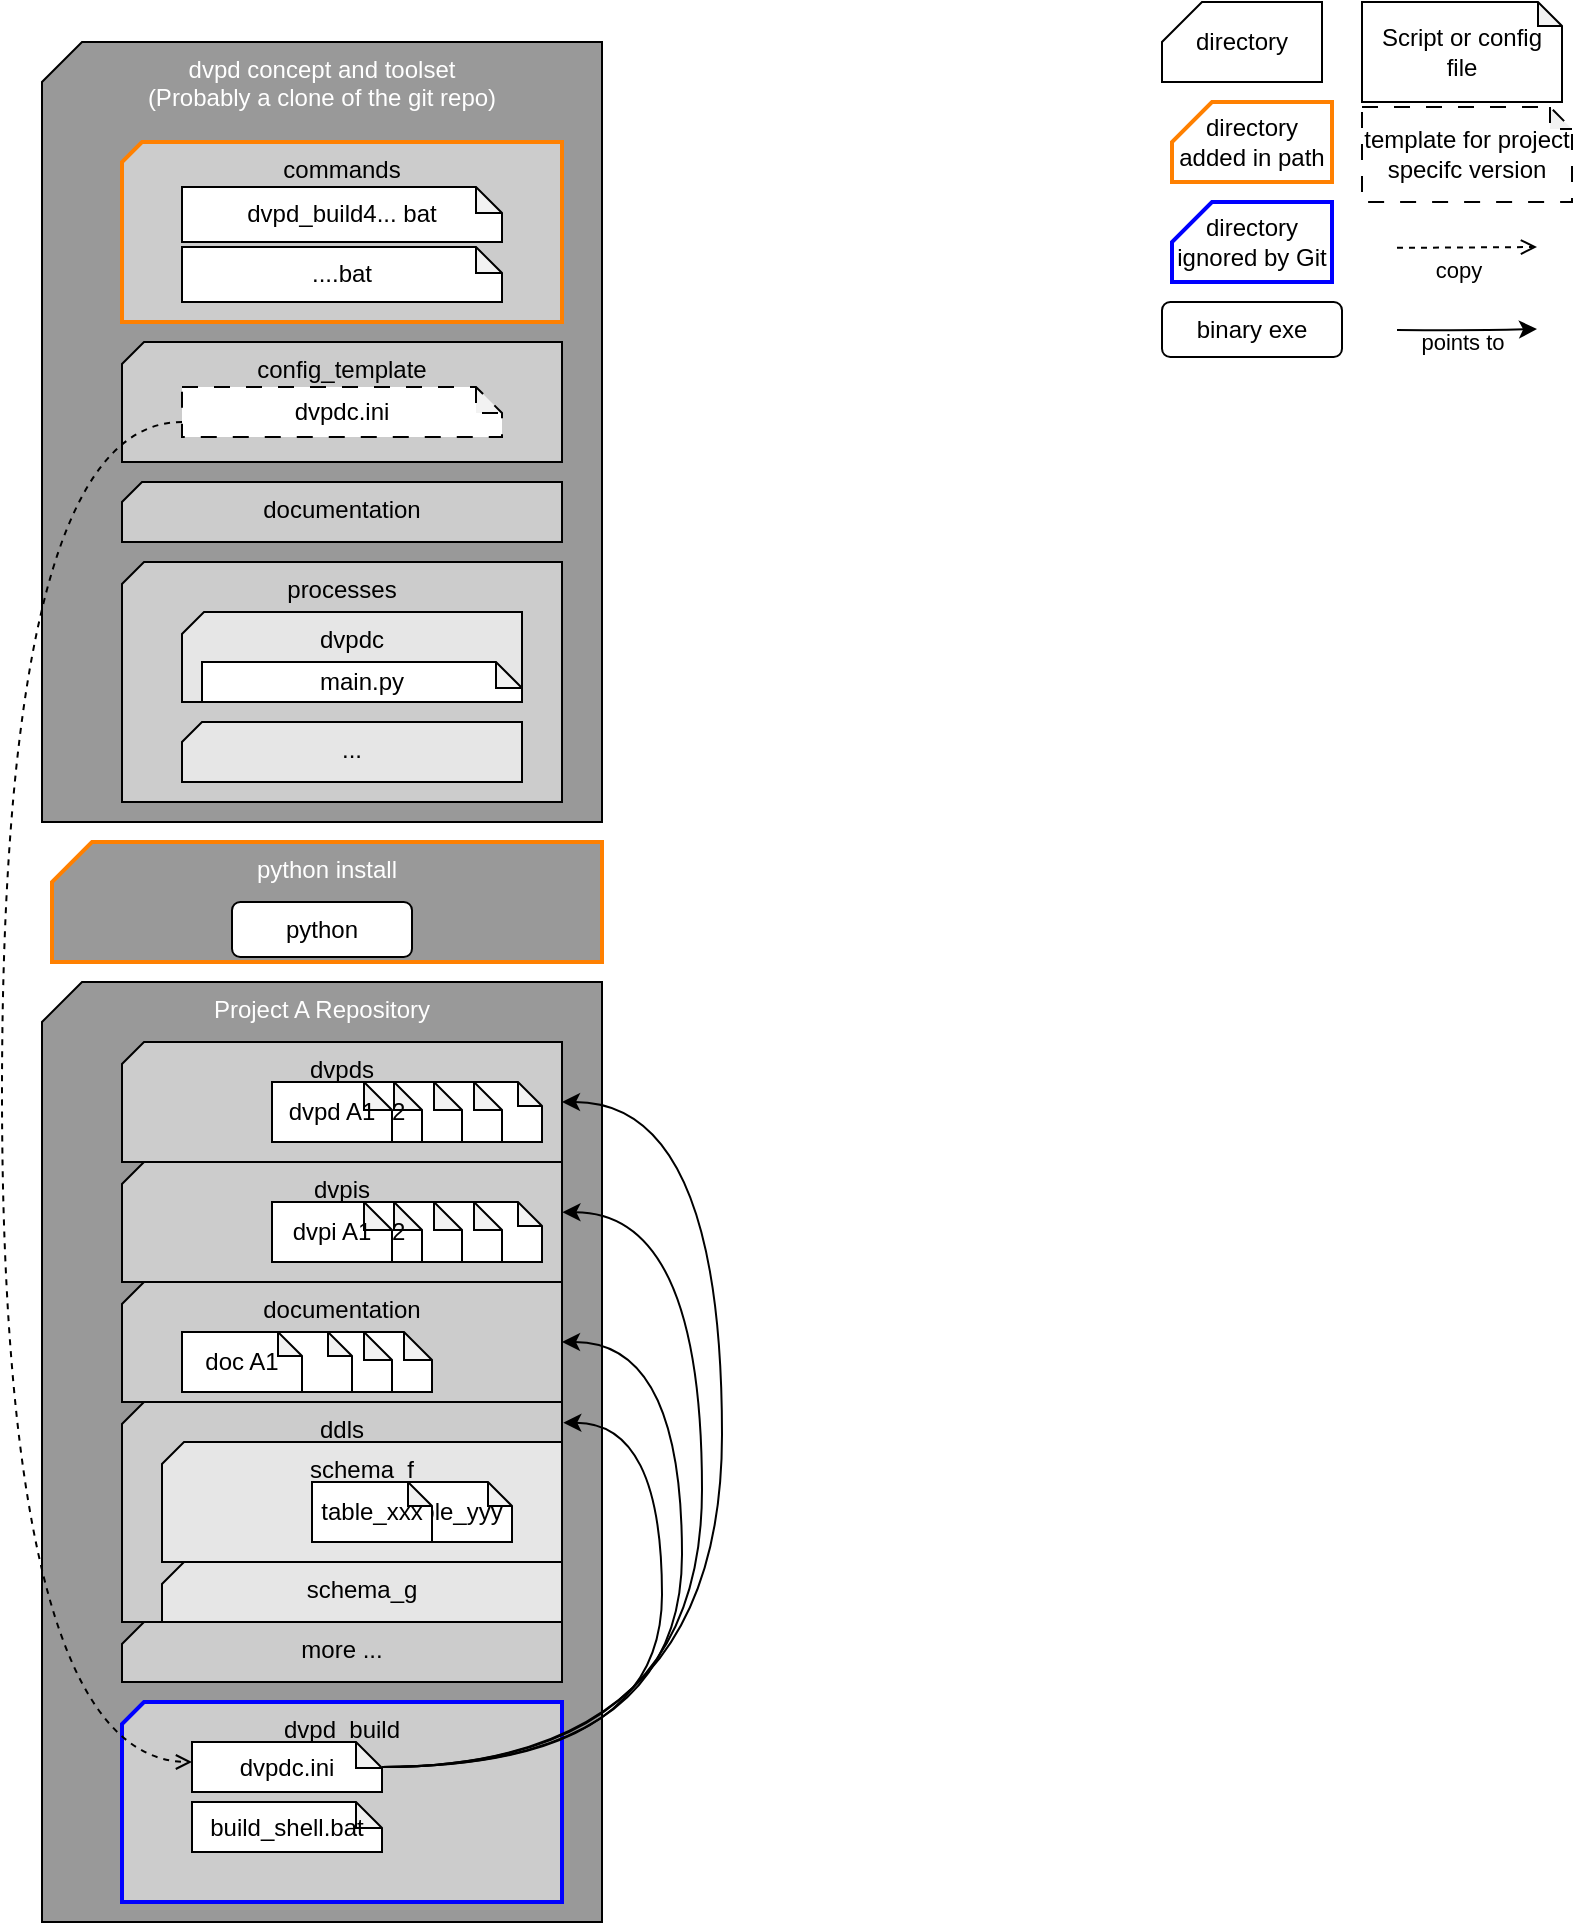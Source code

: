 <mxfile version="25.0.2">
  <diagram name="Seite-1" id="lHkqn6piMkiz3MmzFoeV">
    <mxGraphModel dx="646" dy="413" grid="1" gridSize="10" guides="1" tooltips="1" connect="1" arrows="1" fold="1" page="1" pageScale="1" pageWidth="827" pageHeight="1169" math="0" shadow="0">
      <root>
        <mxCell id="0" />
        <mxCell id="1" parent="0" />
        <mxCell id="0SqNzuLf6Q8zkrLNCoxb-5" value="dvpd concept and toolset&lt;div&gt;(Probably a clone of the git repo)&lt;/div&gt;" style="shape=card;whiteSpace=wrap;html=1;size=20;verticalAlign=top;fillColor=#999999;fontColor=#FFFFFF;" vertex="1" parent="1">
          <mxGeometry x="40" y="40" width="280" height="390" as="geometry" />
        </mxCell>
        <mxCell id="0SqNzuLf6Q8zkrLNCoxb-7" value="commands" style="shape=card;whiteSpace=wrap;html=1;size=10;strokeColor=#FF8000;strokeWidth=2;align=center;verticalAlign=top;fontFamily=Helvetica;fontSize=12;fontColor=default;fillColor=#CCCCCC;" vertex="1" parent="1">
          <mxGeometry x="80" y="90" width="220" height="90" as="geometry" />
        </mxCell>
        <mxCell id="0SqNzuLf6Q8zkrLNCoxb-8" value="config_template" style="shape=card;whiteSpace=wrap;html=1;size=11;strokeColor=#000000;strokeWidth=1;align=center;verticalAlign=top;fontFamily=Helvetica;fontSize=12;fontColor=default;fillColor=#CCCCCC;" vertex="1" parent="1">
          <mxGeometry x="80" y="190" width="220" height="60" as="geometry" />
        </mxCell>
        <mxCell id="0SqNzuLf6Q8zkrLNCoxb-1" value="directory" style="shape=card;whiteSpace=wrap;html=1;size=20;" vertex="1" parent="1">
          <mxGeometry x="600" y="20" width="80" height="40" as="geometry" />
        </mxCell>
        <mxCell id="0SqNzuLf6Q8zkrLNCoxb-2" value="dvpd_build4... bat" style="shape=note;whiteSpace=wrap;html=1;backgroundOutline=1;darkOpacity=0.05;size=13;" vertex="1" parent="1">
          <mxGeometry x="110" y="112.5" width="160" height="27.5" as="geometry" />
        </mxCell>
        <mxCell id="0SqNzuLf6Q8zkrLNCoxb-3" value="Script or config file" style="shape=note;whiteSpace=wrap;html=1;backgroundOutline=1;darkOpacity=0.05;size=12;" vertex="1" parent="1">
          <mxGeometry x="700" y="20" width="100" height="50" as="geometry" />
        </mxCell>
        <mxCell id="0SqNzuLf6Q8zkrLNCoxb-4" value="directory&lt;div&gt;added in path&lt;/div&gt;" style="shape=card;whiteSpace=wrap;html=1;size=20;strokeColor=#FF8000;strokeWidth=2;" vertex="1" parent="1">
          <mxGeometry x="605" y="70" width="80" height="40" as="geometry" />
        </mxCell>
        <mxCell id="0SqNzuLf6Q8zkrLNCoxb-6" value="template for project specifc version" style="shape=note;whiteSpace=wrap;html=1;backgroundOutline=1;darkOpacity=0.05;dashed=1;dashPattern=8 8;size=11;" vertex="1" parent="1">
          <mxGeometry x="700" y="72.5" width="105" height="47.5" as="geometry" />
        </mxCell>
        <mxCell id="0SqNzuLf6Q8zkrLNCoxb-9" value="processes" style="shape=card;whiteSpace=wrap;html=1;size=11;strokeColor=#000000;strokeWidth=1;align=center;verticalAlign=top;fontFamily=Helvetica;fontSize=12;fontColor=default;fillColor=#CCCCCC;" vertex="1" parent="1">
          <mxGeometry x="80" y="300" width="220" height="120" as="geometry" />
        </mxCell>
        <mxCell id="0SqNzuLf6Q8zkrLNCoxb-10" value="dvpdc.ini" style="shape=note;whiteSpace=wrap;html=1;backgroundOutline=1;darkOpacity=0.05;size=13;dashed=1;dashPattern=8 8;" vertex="1" parent="1">
          <mxGeometry x="110" y="212.5" width="160" height="25" as="geometry" />
        </mxCell>
        <mxCell id="0SqNzuLf6Q8zkrLNCoxb-11" value="dvpdc" style="shape=card;whiteSpace=wrap;html=1;size=11;strokeColor=#000000;strokeWidth=1;align=center;verticalAlign=top;fontFamily=Helvetica;fontSize=12;fontColor=default;fillColor=#E6E6E6;" vertex="1" parent="1">
          <mxGeometry x="110" y="325" width="170" height="45" as="geometry" />
        </mxCell>
        <mxCell id="0SqNzuLf6Q8zkrLNCoxb-12" value="main.py" style="shape=note;whiteSpace=wrap;html=1;backgroundOutline=1;darkOpacity=0.05;size=13;" vertex="1" parent="1">
          <mxGeometry x="120" y="350" width="160" height="20" as="geometry" />
        </mxCell>
        <mxCell id="0SqNzuLf6Q8zkrLNCoxb-13" value="..." style="shape=card;whiteSpace=wrap;html=1;size=10;strokeColor=#000000;strokeWidth=1;align=center;verticalAlign=top;fontFamily=Helvetica;fontSize=12;fontColor=default;fillColor=#E6E6E6;" vertex="1" parent="1">
          <mxGeometry x="110" y="380" width="170" height="30" as="geometry" />
        </mxCell>
        <mxCell id="0SqNzuLf6Q8zkrLNCoxb-14" value="....bat" style="shape=note;whiteSpace=wrap;html=1;backgroundOutline=1;darkOpacity=0.05;size=13;" vertex="1" parent="1">
          <mxGeometry x="110" y="142.5" width="160" height="27.5" as="geometry" />
        </mxCell>
        <mxCell id="0SqNzuLf6Q8zkrLNCoxb-15" value="documentation" style="shape=card;whiteSpace=wrap;html=1;size=10;strokeColor=#000000;strokeWidth=1;align=center;verticalAlign=top;fontFamily=Helvetica;fontSize=12;fontColor=default;fillColor=#CCCCCC;" vertex="1" parent="1">
          <mxGeometry x="80" y="260" width="220" height="30" as="geometry" />
        </mxCell>
        <mxCell id="0SqNzuLf6Q8zkrLNCoxb-16" value="python install" style="shape=card;whiteSpace=wrap;html=1;size=20;verticalAlign=top;fillColor=#999999;fontColor=#FFFFFF;strokeColor=#FF8000;strokeWidth=2;" vertex="1" parent="1">
          <mxGeometry x="45" y="440" width="275" height="60" as="geometry" />
        </mxCell>
        <mxCell id="0SqNzuLf6Q8zkrLNCoxb-17" value="binary exe" style="rounded=1;whiteSpace=wrap;html=1;" vertex="1" parent="1">
          <mxGeometry x="600" y="170" width="90" height="27.5" as="geometry" />
        </mxCell>
        <mxCell id="0SqNzuLf6Q8zkrLNCoxb-18" value="python" style="rounded=1;whiteSpace=wrap;html=1;" vertex="1" parent="1">
          <mxGeometry x="135" y="470" width="90" height="27.5" as="geometry" />
        </mxCell>
        <mxCell id="0SqNzuLf6Q8zkrLNCoxb-19" value="Project A Repository" style="shape=card;whiteSpace=wrap;html=1;size=20;verticalAlign=top;fillColor=#999999;fontColor=#FFFFFF;" vertex="1" parent="1">
          <mxGeometry x="40" y="510" width="280" height="470" as="geometry" />
        </mxCell>
        <mxCell id="0SqNzuLf6Q8zkrLNCoxb-20" value="dvpds" style="shape=card;whiteSpace=wrap;html=1;size=11;strokeColor=#000000;strokeWidth=1;align=center;verticalAlign=top;fontFamily=Helvetica;fontSize=12;fontColor=default;fillColor=#CCCCCC;" vertex="1" parent="1">
          <mxGeometry x="80" y="540" width="220" height="60" as="geometry" />
        </mxCell>
        <mxCell id="0SqNzuLf6Q8zkrLNCoxb-21" value="" style="shape=note;whiteSpace=wrap;html=1;backgroundOutline=1;darkOpacity=0.05;size=12;" vertex="1" parent="1">
          <mxGeometry x="230" y="560" width="60" height="30" as="geometry" />
        </mxCell>
        <mxCell id="0SqNzuLf6Q8zkrLNCoxb-24" value="" style="shape=note;whiteSpace=wrap;html=1;backgroundOutline=1;darkOpacity=0.05;size=14;" vertex="1" parent="1">
          <mxGeometry x="210" y="560" width="60" height="30" as="geometry" />
        </mxCell>
        <mxCell id="0SqNzuLf6Q8zkrLNCoxb-25" value="" style="shape=note;whiteSpace=wrap;html=1;backgroundOutline=1;darkOpacity=0.05;size=14;" vertex="1" parent="1">
          <mxGeometry x="190" y="560" width="60" height="30" as="geometry" />
        </mxCell>
        <mxCell id="0SqNzuLf6Q8zkrLNCoxb-26" value="dvpd A2" style="shape=note;whiteSpace=wrap;html=1;backgroundOutline=1;darkOpacity=0.05;size=14;" vertex="1" parent="1">
          <mxGeometry x="170" y="560" width="60" height="30" as="geometry" />
        </mxCell>
        <mxCell id="0SqNzuLf6Q8zkrLNCoxb-27" value="dvpd A1" style="shape=note;whiteSpace=wrap;html=1;backgroundOutline=1;darkOpacity=0.05;size=14;" vertex="1" parent="1">
          <mxGeometry x="155" y="560" width="60" height="30" as="geometry" />
        </mxCell>
        <mxCell id="0SqNzuLf6Q8zkrLNCoxb-28" value="ddls" style="shape=card;whiteSpace=wrap;html=1;size=11;strokeColor=#000000;strokeWidth=1;align=center;verticalAlign=top;fontFamily=Helvetica;fontSize=12;fontColor=default;fillColor=#CCCCCC;" vertex="1" parent="1">
          <mxGeometry x="80" y="720" width="220" height="110" as="geometry" />
        </mxCell>
        <mxCell id="0SqNzuLf6Q8zkrLNCoxb-31" value="documentation" style="shape=card;whiteSpace=wrap;html=1;size=11;strokeColor=#000000;strokeWidth=1;align=center;verticalAlign=top;fontFamily=Helvetica;fontSize=12;fontColor=default;fillColor=#CCCCCC;" vertex="1" parent="1">
          <mxGeometry x="80" y="660" width="220" height="60" as="geometry" />
        </mxCell>
        <mxCell id="0SqNzuLf6Q8zkrLNCoxb-32" value="directory&lt;div&gt;ignored by Git&lt;/div&gt;" style="shape=card;whiteSpace=wrap;html=1;size=20;strokeColor=#0000FF;strokeWidth=2;" vertex="1" parent="1">
          <mxGeometry x="605" y="120" width="80" height="40" as="geometry" />
        </mxCell>
        <mxCell id="0SqNzuLf6Q8zkrLNCoxb-34" value="" style="shape=note;whiteSpace=wrap;html=1;backgroundOutline=1;darkOpacity=0.05;size=14;" vertex="1" parent="1">
          <mxGeometry x="175" y="685" width="60" height="30" as="geometry" />
        </mxCell>
        <mxCell id="0SqNzuLf6Q8zkrLNCoxb-35" value="" style="shape=note;whiteSpace=wrap;html=1;backgroundOutline=1;darkOpacity=0.05;size=14;" vertex="1" parent="1">
          <mxGeometry x="155" y="685" width="60" height="30" as="geometry" />
        </mxCell>
        <mxCell id="0SqNzuLf6Q8zkrLNCoxb-36" value="" style="shape=note;whiteSpace=wrap;html=1;backgroundOutline=1;darkOpacity=0.05;size=12;" vertex="1" parent="1">
          <mxGeometry x="135" y="685" width="60" height="30" as="geometry" />
        </mxCell>
        <mxCell id="0SqNzuLf6Q8zkrLNCoxb-33" value="doc A1" style="shape=note;whiteSpace=wrap;html=1;backgroundOutline=1;darkOpacity=0.05;size=12;" vertex="1" parent="1">
          <mxGeometry x="110" y="685" width="60" height="30" as="geometry" />
        </mxCell>
        <mxCell id="0SqNzuLf6Q8zkrLNCoxb-37" value="schema_f" style="shape=card;whiteSpace=wrap;html=1;size=11;strokeColor=#000000;strokeWidth=1;align=center;verticalAlign=top;fontFamily=Helvetica;fontSize=12;fontColor=default;fillColor=#E6E6E6;" vertex="1" parent="1">
          <mxGeometry x="100" y="740" width="200" height="60" as="geometry" />
        </mxCell>
        <mxCell id="0SqNzuLf6Q8zkrLNCoxb-30" value="table_yyy" style="shape=note;whiteSpace=wrap;html=1;backgroundOutline=1;darkOpacity=0.05;size=12;" vertex="1" parent="1">
          <mxGeometry x="215" y="760" width="60" height="30" as="geometry" />
        </mxCell>
        <mxCell id="0SqNzuLf6Q8zkrLNCoxb-29" value="table_xxx" style="shape=note;whiteSpace=wrap;html=1;backgroundOutline=1;darkOpacity=0.05;size=12;" vertex="1" parent="1">
          <mxGeometry x="175" y="760" width="60" height="30" as="geometry" />
        </mxCell>
        <mxCell id="0SqNzuLf6Q8zkrLNCoxb-38" value="schema_g" style="shape=card;whiteSpace=wrap;html=1;size=11;strokeColor=#000000;strokeWidth=1;align=center;verticalAlign=top;fontFamily=Helvetica;fontSize=12;fontColor=default;fillColor=#E6E6E6;" vertex="1" parent="1">
          <mxGeometry x="100" y="800" width="200" height="30" as="geometry" />
        </mxCell>
        <mxCell id="0SqNzuLf6Q8zkrLNCoxb-40" value="dvpis" style="shape=card;whiteSpace=wrap;html=1;size=11;strokeColor=#000000;strokeWidth=1;align=center;verticalAlign=top;fontFamily=Helvetica;fontSize=12;fontColor=default;fillColor=#CCCCCC;" vertex="1" parent="1">
          <mxGeometry x="80" y="600" width="220" height="60" as="geometry" />
        </mxCell>
        <mxCell id="0SqNzuLf6Q8zkrLNCoxb-41" value="" style="shape=note;whiteSpace=wrap;html=1;backgroundOutline=1;darkOpacity=0.05;size=12;" vertex="1" parent="1">
          <mxGeometry x="230" y="620" width="60" height="30" as="geometry" />
        </mxCell>
        <mxCell id="0SqNzuLf6Q8zkrLNCoxb-42" value="" style="shape=note;whiteSpace=wrap;html=1;backgroundOutline=1;darkOpacity=0.05;size=14;" vertex="1" parent="1">
          <mxGeometry x="210" y="620" width="60" height="30" as="geometry" />
        </mxCell>
        <mxCell id="0SqNzuLf6Q8zkrLNCoxb-43" value="" style="shape=note;whiteSpace=wrap;html=1;backgroundOutline=1;darkOpacity=0.05;size=14;" vertex="1" parent="1">
          <mxGeometry x="190" y="620" width="60" height="30" as="geometry" />
        </mxCell>
        <mxCell id="0SqNzuLf6Q8zkrLNCoxb-44" value="dvpd A2" style="shape=note;whiteSpace=wrap;html=1;backgroundOutline=1;darkOpacity=0.05;size=14;" vertex="1" parent="1">
          <mxGeometry x="170" y="620" width="60" height="30" as="geometry" />
        </mxCell>
        <mxCell id="0SqNzuLf6Q8zkrLNCoxb-45" value="dvpi A1" style="shape=note;whiteSpace=wrap;html=1;backgroundOutline=1;darkOpacity=0.05;size=14;" vertex="1" parent="1">
          <mxGeometry x="155" y="620" width="60" height="30" as="geometry" />
        </mxCell>
        <mxCell id="0SqNzuLf6Q8zkrLNCoxb-46" value="more ..." style="shape=card;whiteSpace=wrap;html=1;size=11;strokeColor=#000000;strokeWidth=1;align=center;verticalAlign=top;fontFamily=Helvetica;fontSize=12;fontColor=default;fillColor=#CCCCCC;" vertex="1" parent="1">
          <mxGeometry x="80" y="830" width="220" height="30" as="geometry" />
        </mxCell>
        <mxCell id="0SqNzuLf6Q8zkrLNCoxb-47" value="dvpd_build" style="shape=card;whiteSpace=wrap;html=1;size=11;strokeColor=#0000FF;strokeWidth=2;align=center;verticalAlign=top;fontFamily=Helvetica;fontSize=12;fontColor=default;fillColor=#CCCCCC;" vertex="1" parent="1">
          <mxGeometry x="80" y="870" width="220" height="100" as="geometry" />
        </mxCell>
        <mxCell id="0SqNzuLf6Q8zkrLNCoxb-50" style="edgeStyle=orthogonalEdgeStyle;rounded=0;orthogonalLoop=1;jettySize=auto;html=1;curved=1;entryX=1.003;entryY=0.094;entryDx=0;entryDy=0;entryPerimeter=0;" edge="1" parent="1" source="0SqNzuLf6Q8zkrLNCoxb-48" target="0SqNzuLf6Q8zkrLNCoxb-28">
          <mxGeometry relative="1" as="geometry">
            <mxPoint x="330.0" y="810" as="targetPoint" />
            <Array as="points">
              <mxPoint x="350" y="903" />
              <mxPoint x="350" y="730" />
            </Array>
          </mxGeometry>
        </mxCell>
        <mxCell id="0SqNzuLf6Q8zkrLNCoxb-48" value="dvpdc.ini" style="shape=note;whiteSpace=wrap;html=1;backgroundOutline=1;darkOpacity=0.05;size=13;" vertex="1" parent="1">
          <mxGeometry x="115" y="890" width="95" height="25" as="geometry" />
        </mxCell>
        <mxCell id="0SqNzuLf6Q8zkrLNCoxb-49" style="edgeStyle=orthogonalEdgeStyle;rounded=0;orthogonalLoop=1;jettySize=auto;html=1;dashed=1;curved=1;endArrow=open;endFill=0;" edge="1" parent="1" source="0SqNzuLf6Q8zkrLNCoxb-10" target="0SqNzuLf6Q8zkrLNCoxb-48">
          <mxGeometry relative="1" as="geometry">
            <Array as="points">
              <mxPoint x="20" y="230" />
              <mxPoint x="20" y="900" />
            </Array>
          </mxGeometry>
        </mxCell>
        <mxCell id="0SqNzuLf6Q8zkrLNCoxb-51" style="edgeStyle=orthogonalEdgeStyle;shape=connector;curved=1;rounded=0;orthogonalLoop=1;jettySize=auto;html=1;entryX=1;entryY=0.5;entryDx=0;entryDy=0;entryPerimeter=0;strokeColor=default;align=center;verticalAlign=middle;fontFamily=Helvetica;fontSize=11;fontColor=default;labelBackgroundColor=default;endArrow=classic;" edge="1" parent="1" source="0SqNzuLf6Q8zkrLNCoxb-48" target="0SqNzuLf6Q8zkrLNCoxb-31">
          <mxGeometry relative="1" as="geometry">
            <Array as="points">
              <mxPoint x="360" y="903" />
              <mxPoint x="360" y="690" />
            </Array>
          </mxGeometry>
        </mxCell>
        <mxCell id="0SqNzuLf6Q8zkrLNCoxb-52" style="edgeStyle=orthogonalEdgeStyle;shape=connector;curved=1;rounded=0;orthogonalLoop=1;jettySize=auto;html=1;entryX=1.001;entryY=0.418;entryDx=0;entryDy=0;entryPerimeter=0;strokeColor=default;align=center;verticalAlign=middle;fontFamily=Helvetica;fontSize=11;fontColor=default;labelBackgroundColor=default;endArrow=classic;" edge="1" parent="1" source="0SqNzuLf6Q8zkrLNCoxb-48" target="0SqNzuLf6Q8zkrLNCoxb-40">
          <mxGeometry relative="1" as="geometry">
            <Array as="points">
              <mxPoint x="370" y="903" />
              <mxPoint x="370" y="625" />
            </Array>
          </mxGeometry>
        </mxCell>
        <mxCell id="0SqNzuLf6Q8zkrLNCoxb-53" style="edgeStyle=orthogonalEdgeStyle;shape=connector;curved=1;rounded=0;orthogonalLoop=1;jettySize=auto;html=1;entryX=1;entryY=0.5;entryDx=0;entryDy=0;entryPerimeter=0;strokeColor=default;align=center;verticalAlign=middle;fontFamily=Helvetica;fontSize=11;fontColor=default;labelBackgroundColor=default;endArrow=classic;" edge="1" parent="1" source="0SqNzuLf6Q8zkrLNCoxb-48" target="0SqNzuLf6Q8zkrLNCoxb-20">
          <mxGeometry relative="1" as="geometry">
            <Array as="points">
              <mxPoint x="380" y="903" />
              <mxPoint x="380" y="570" />
            </Array>
          </mxGeometry>
        </mxCell>
        <mxCell id="0SqNzuLf6Q8zkrLNCoxb-54" value="build_shell.bat" style="shape=note;whiteSpace=wrap;html=1;backgroundOutline=1;darkOpacity=0.05;size=13;" vertex="1" parent="1">
          <mxGeometry x="115" y="920" width="95" height="25" as="geometry" />
        </mxCell>
        <mxCell id="0SqNzuLf6Q8zkrLNCoxb-56" style="rounded=0;orthogonalLoop=1;jettySize=auto;html=1;dashed=1;endArrow=open;endFill=0;" edge="1" parent="1">
          <mxGeometry relative="1" as="geometry">
            <mxPoint x="717.5" y="142.93" as="sourcePoint" />
            <mxPoint x="787.5" y="142.501" as="targetPoint" />
          </mxGeometry>
        </mxCell>
        <mxCell id="0SqNzuLf6Q8zkrLNCoxb-57" value="copy" style="edgeLabel;html=1;align=center;verticalAlign=middle;resizable=0;points=[];fontFamily=Helvetica;fontSize=11;fontColor=default;labelBackgroundColor=none;" vertex="1" connectable="0" parent="0SqNzuLf6Q8zkrLNCoxb-56">
          <mxGeometry x="-0.396" y="-1" relative="1" as="geometry">
            <mxPoint x="9" y="10" as="offset" />
          </mxGeometry>
        </mxCell>
        <mxCell id="0SqNzuLf6Q8zkrLNCoxb-58" style="rounded=0;orthogonalLoop=1;jettySize=auto;html=1;endArrow=classic;endFill=1;strokeColor=default;align=center;verticalAlign=middle;fontFamily=Helvetica;fontSize=11;fontColor=default;labelBackgroundColor=default;edgeStyle=orthogonalEdgeStyle;curved=1;" edge="1" parent="1">
          <mxGeometry relative="1" as="geometry">
            <mxPoint x="717.5" y="183.94" as="sourcePoint" />
            <mxPoint x="787.5" y="183.511" as="targetPoint" />
          </mxGeometry>
        </mxCell>
        <mxCell id="0SqNzuLf6Q8zkrLNCoxb-59" value="points to" style="edgeLabel;html=1;align=center;verticalAlign=middle;resizable=0;points=[];fontFamily=Helvetica;fontSize=11;fontColor=default;labelBackgroundColor=none;rounded=0;strokeColor=default;" vertex="1" connectable="0" parent="0SqNzuLf6Q8zkrLNCoxb-58">
          <mxGeometry x="-0.396" y="-1" relative="1" as="geometry">
            <mxPoint x="11" y="5" as="offset" />
          </mxGeometry>
        </mxCell>
      </root>
    </mxGraphModel>
  </diagram>
</mxfile>
